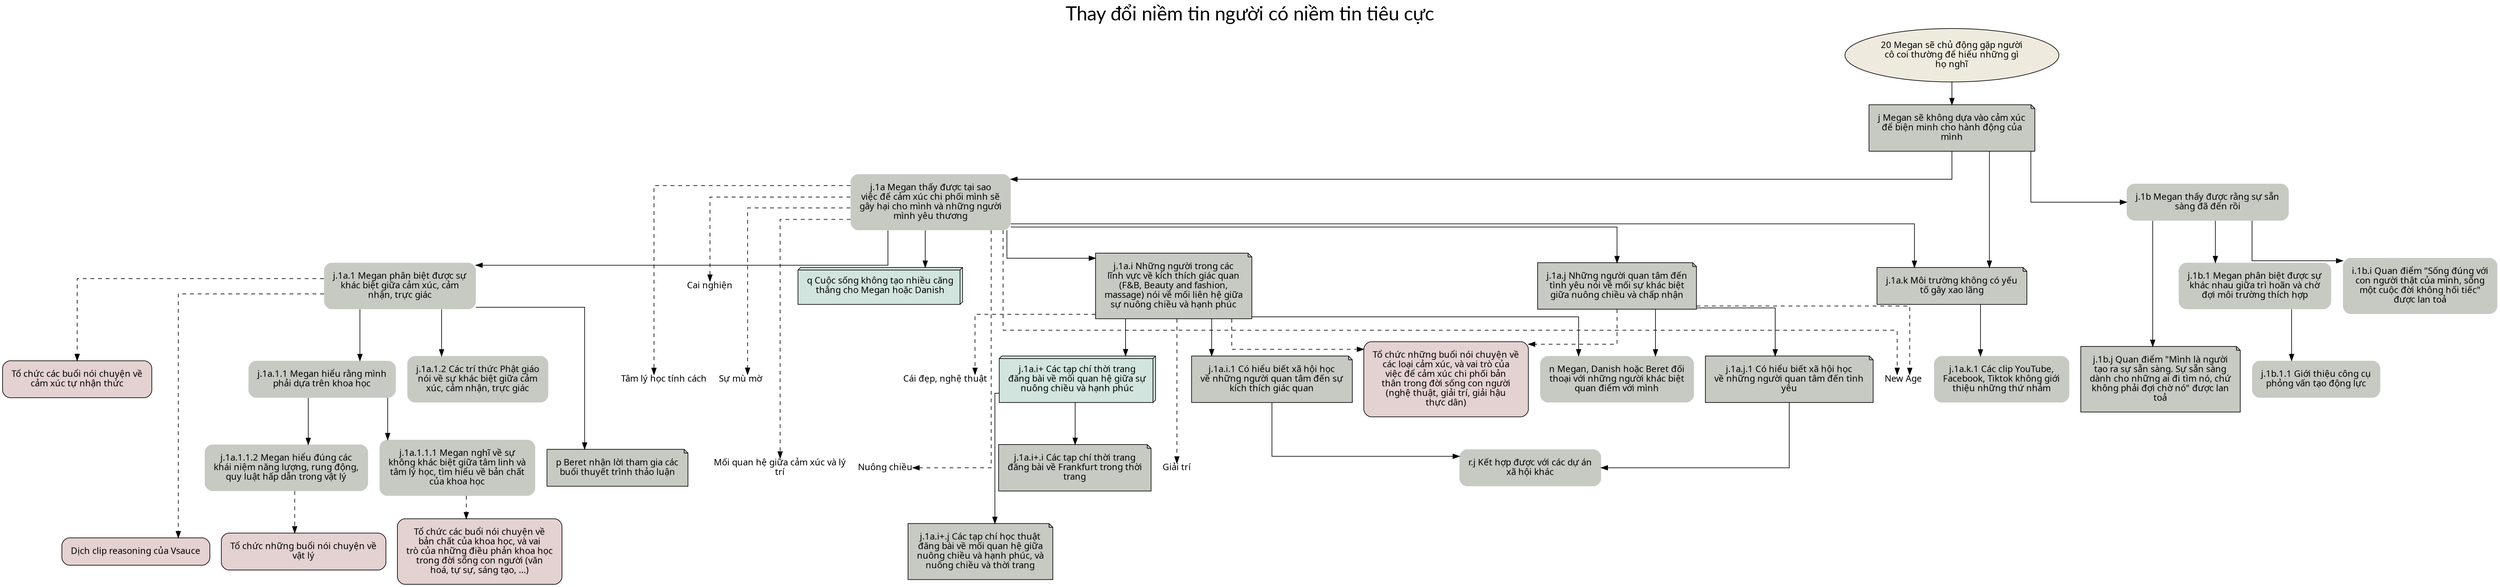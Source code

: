 digraph branch_j {
	graph [fontname=Lato,
		fontsize=30,
		label="Thay đổi niềm tin người có niềm tin tiêu cực",
		labelloc=t,
		overlap=false,
		sep=10,
		splines=ortho,
		style=rounded
	];
	node [fillcolor="#c6cac3",
		fontname="SVN-Avo",
		margin=0.2,
		shape=plaintext,
		style="filled, rounded"
	];
	edge [penwidth=1,
		style=""
	];
	"20 Megan sẽ chủ động gặp người cô coi thường để hiểu những gì họ nghĩ"	[fillcolor="#EEEADD",
		label="20 Megan sẽ chủ động gặp người\ncô coi thường để hiểu những gì\nhọ nghĩ",
		margin=0.1,
		shape=oval];
	"j Megan sẽ không dựa vào cảm xúc để biện minh cho hành động của mình"	[label="j Megan sẽ không dựa vào cảm xúc\nđể biện minh cho hành động của\nmình",
		shape=note,
		style=filled];
	"20 Megan sẽ chủ động gặp người cô coi thường để hiểu những gì họ nghĩ" -> "j Megan sẽ không dựa vào cảm xúc để biện minh cho hành động của mình"	[minlen=1];
	"r.j Kết hợp được với các dự án xã hội khác"	[label="r.j Kết hợp được với các dự án\nxã hội khác"];
	"j.1b.1.1 Giới thiệu công cụ phỏng vấn tạo động lực"	[label="j.1b.1.1 Giới thiệu công cụ\nphỏng vấn tạo động lực"];
	"j.1b.1 Megan phân biệt được sự khác nhau giữa trì hoãn và chờ đợi môi trường thích hợp"	[label="j.1b.1 Megan phân biệt được sự\nkhác nhau giữa trì hoãn và chờ\nđợi môi trường thích hợp"];
	"j.1b.1 Megan phân biệt được sự khác nhau giữa trì hoãn và chờ đợi môi trường thích hợp" -> "j.1b.1.1 Giới thiệu công cụ phỏng vấn tạo động lực"	[minlen=1];
	"j.1a.k.1 Các clip YouTube, Facebook, Tiktok không giới thiệu những thứ nhảm"	[label="j.1a.k.1 Các clip YouTube,\nFacebook, Tiktok không giới\nthiệu những thứ nhảm"];
	"n Megan, Danish hoặc Beret đối thoại với những người khác biệt quan điểm với mình"	[label="n Megan, Danish hoặc Beret đối\nthoại với những người khác biệt\nquan điểm với mình"];
	"j.1a.1.1.1 Megan nghĩ về sự không khác biệt giữa tâm linh và tâm lý học, tìm hiểu về bản chất của khoa \
học"	[label="j.1a.1.1.1 Megan nghĩ về sự\nkhông khác biệt giữa tâm linh và\ntâm lý học, tìm hiểu về bản chất\ncủa \
khoa học"];
	"Tổ chức các buổi nói chuyện về bản chất của khoa học, và vai trò của những điều phản khoa học trong \
đời sống con người (văn hoá, tự sự, sáng tạo, ...)"	[fillcolor="#E4D1D1",
		label="Tổ chức các buổi nói chuyện về\nbản chất của khoa học, và vai\ntrò của những điều phản khoa học\ntrong \
đời sống con người (văn\nhoá, tự sự, sáng tạo, ...)",
		shape=polygon];
	"j.1a.1.1.1 Megan nghĩ về sự không khác biệt giữa tâm linh và tâm lý học, tìm hiểu về bản chất của khoa \
học" -> "Tổ chức các buổi nói chuyện về bản chất của khoa học, và vai trò của những điều phản khoa học trong \
đời sống con người (văn hoá, tự sự, sáng tạo, ...)"	[minlen=1,
		style=dashed];
	"j.1a.1.1.2 Megan hiểu đúng các khái niệm năng lượng, rung động, quy luật hấp dẫn trong vật lý"	[label="j.1a.1.1.2 Megan hiểu đúng các\nkhái niệm năng lượng, rung động,\nquy luật hấp dẫn trong vật lý"];
	"Tổ chức những buổi nói chuyện về vật lý"	[fillcolor="#E4D1D1",
		label="Tổ chức những buổi nói chuyện về\nvật lý",
		shape=polygon];
	"j.1a.1.1.2 Megan hiểu đúng các khái niệm năng lượng, rung động, quy luật hấp dẫn trong vật lý" -> "Tổ chức những buổi nói chuyện về vật lý"	[minlen=1,
		style=dashed];
	"j.1a.1.1 Megan hiểu rằng mình phải dựa trên khoa học"	[label="j.1a.1.1 Megan hiểu rằng mình\nphải dựa trên khoa học"];
	"j.1a.1.1 Megan hiểu rằng mình phải dựa trên khoa học" -> "j.1a.1.1.1 Megan nghĩ về sự không khác biệt giữa tâm linh và tâm lý học, tìm hiểu về bản chất của khoa \
học";
	"j.1a.1.1 Megan hiểu rằng mình phải dựa trên khoa học" -> "j.1a.1.1.2 Megan hiểu đúng các khái niệm năng lượng, rung động, quy luật hấp dẫn trong vật lý";
	"j.1a.1.2 Các trí thức Phật giáo nói về sự khác biệt giữa cảm xúc, cảm nhận, trực giác"	[label="j.1a.1.2 Các trí thức Phật giáo\nnói về sự khác biệt giữa cảm\nxúc, cảm nhận, trực giác"];
	"j.1a.1 Megan phân biệt được sự khác biệt giữa cảm xúc, cảm nhận, trực giác"	[label="j.1a.1 Megan phân biệt được sự\nkhác biệt giữa cảm xúc, cảm\nnhận, trực giác"];
	"j.1a.1 Megan phân biệt được sự khác biệt giữa cảm xúc, cảm nhận, trực giác" -> "j.1a.1.1 Megan hiểu rằng mình phải dựa trên khoa học";
	"j.1a.1 Megan phân biệt được sự khác biệt giữa cảm xúc, cảm nhận, trực giác" -> "j.1a.1.2 Các trí thức Phật giáo nói về sự khác biệt giữa cảm xúc, cảm nhận, trực giác"	[minlen=1];
	"p Beret nhận lời tham gia các buổi thuyết trình thảo luận"	[label="p Beret nhận lời tham gia các\nbuổi thuyết trình thảo luận",
		shape=note,
		style=filled];
	"j.1a.1 Megan phân biệt được sự khác biệt giữa cảm xúc, cảm nhận, trực giác" -> "p Beret nhận lời tham gia các buổi thuyết trình thảo luận"	[minlen=2];
	"Dịch clip reasoning của Vsauce"	[fillcolor="#E4D1D1",
		label="Dịch clip reasoning của Vsauce",
		shape=polygon];
	"j.1a.1 Megan phân biệt được sự khác biệt giữa cảm xúc, cảm nhận, trực giác" -> "Dịch clip reasoning của Vsauce"	[minlen=3,
		style=dashed];
	"Tổ chức các buổi nói chuyện về cảm xúc tự nhận thức"	[fillcolor="#E4D1D1",
		label="Tổ chức các buổi nói chuyện về\ncảm xúc tự nhận thức",
		shape=polygon];
	"j.1a.1 Megan phân biệt được sự khác biệt giữa cảm xúc, cảm nhận, trực giác" -> "Tổ chức các buổi nói chuyện về cảm xúc tự nhận thức"	[minlen=1,
		style=dashed];
	"j.1a Megan thấy được tại sao việc để cảm xúc chi phối mình sẽ gây hại cho mình và những người mình \
yêu thương"	[label="j.1a Megan thấy được tại sao\nviệc để cảm xúc chi phối mình sẽ\ngây hại cho mình và những người\nmình \
yêu thương"];
	"j.1a Megan thấy được tại sao việc để cảm xúc chi phối mình sẽ gây hại cho mình và những người mình \
yêu thương" -> "j.1a.1 Megan phân biệt được sự khác biệt giữa cảm xúc, cảm nhận, trực giác";
	"q Cuộc sống không tạo nhiều căng thẳng cho Megan hoặc Danish"	[fillcolor="#D1E4DD",
		label="q Cuộc sống không tạo nhiều căng\nthẳng cho Megan hoặc Danish",
		shape=box3d];
	"j.1a Megan thấy được tại sao việc để cảm xúc chi phối mình sẽ gây hại cho mình và những người mình \
yêu thương" -> "q Cuộc sống không tạo nhiều căng thẳng cho Megan hoặc Danish"	[minlen=1];
	"j.1a.i Những người trong các lĩnh vực về kích thích giác quan (F&B, Beauty and fashion, massage) nói về mối liên \
hệ giữa sự nuông chiều và hạnh phúc"	[label="j.1a.i Những người trong các\nlĩnh vực về kích thích giác quan\n(F&B, Beauty and fashion,\nmassage) nói về mối \
liên hệ giữa\nsự nuông chiều và hạnh phúc",
		shape=note,
		style=filled];
	"j.1a Megan thấy được tại sao việc để cảm xúc chi phối mình sẽ gây hại cho mình và những người mình \
yêu thương" -> "j.1a.i Những người trong các lĩnh vực về kích thích giác quan (F&B, Beauty and fashion, massage) nói về mối liên \
hệ giữa sự nuông chiều và hạnh phúc";
	"j.1a.j Những người quan tâm đến tình yêu nói về mối sự khác biệt giữa nuông chiều và chấp nhận"	[label="j.1a.j Những người quan tâm đến\ntình yêu nói về mối sự khác biệt\ngiữa nuông chiều và chấp nhận",
		shape=note,
		style=filled];
	"j.1a Megan thấy được tại sao việc để cảm xúc chi phối mình sẽ gây hại cho mình và những người mình \
yêu thương" -> "j.1a.j Những người quan tâm đến tình yêu nói về mối sự khác biệt giữa nuông chiều và chấp nhận";
	"j.1a.k Môi trường không có yếu tố gây xao lãng"	[label="j.1a.k Môi trường không có yếu\ntố gây xao lãng",
		shape=note,
		style=filled];
	"j.1a Megan thấy được tại sao việc để cảm xúc chi phối mình sẽ gây hại cho mình và những người mình \
yêu thương" -> "j.1a.k Môi trường không có yếu tố gây xao lãng";
	"New Age"	[fillcolor=white,
		label="New Age",
		shape=plain];
	"j.1a Megan thấy được tại sao việc để cảm xúc chi phối mình sẽ gây hại cho mình và những người mình \
yêu thương" -> "New Age"	[style=dashed];
	"Tâm lý học tính cách"	[fillcolor=white,
		label="Tâm lý học tính cách",
		shape=plain];
	"j.1a Megan thấy được tại sao việc để cảm xúc chi phối mình sẽ gây hại cho mình và những người mình \
yêu thương" -> "Tâm lý học tính cách"	[minlen=2,
		style=dashed];
	"Mối quan hệ giữa cảm xúc và lý trí"	[fillcolor=white,
		label="Mối quan hệ giữa cảm xúc và lý\ntrí",
		shape=plain];
	"j.1a Megan thấy được tại sao việc để cảm xúc chi phối mình sẽ gây hại cho mình và những người mình \
yêu thương" -> "Mối quan hệ giữa cảm xúc và lý trí"	[minlen=3,
		style=dashed];
	"Cai nghiện"	[fillcolor=white,
		label="Cai nghiện",
		shape=plain];
	"j.1a Megan thấy được tại sao việc để cảm xúc chi phối mình sẽ gây hại cho mình và những người mình \
yêu thương" -> "Cai nghiện"	[minlen=1,
		style=dashed];
	"Sự mù mờ"	[fillcolor=white,
		label="Sự mù mờ",
		shape=plain];
	"j.1a Megan thấy được tại sao việc để cảm xúc chi phối mình sẽ gây hại cho mình và những người mình \
yêu thương" -> "Sự mù mờ"	[minlen=2,
		style=dashed];
	"Nuông chiều"	[fillcolor=white,
		label="Nuông chiều",
		shape=plain];
	"j.1a Megan thấy được tại sao việc để cảm xúc chi phối mình sẽ gây hại cho mình và những người mình \
yêu thương" -> "Nuông chiều"	[minlen=3,
		style=dashed];
	"j.1b Megan thấy được rằng sự sẵn sàng đã đến rồi"	[label="j.1b Megan thấy được rằng sự sẵn\nsàng đã đến rồi"];
	"j.1b Megan thấy được rằng sự sẵn sàng đã đến rồi" -> "j.1b.1 Megan phân biệt được sự khác nhau giữa trì hoãn và chờ đợi môi trường thích hợp";
	"i.1b.i Quan điểm ❝Sống đúng với con người thật của mình, sống một cuộc đời không hối tiếc❞ được \
lan toả"	[label="i.1b.i Quan điểm \"Sống đúng với\ncon người thật của mình, sống\nmột cuộc đời không hối tiếc\"\nđược \
lan toả"];
	"j.1b Megan thấy được rằng sự sẵn sàng đã đến rồi" -> "i.1b.i Quan điểm ❝Sống đúng với con người thật của mình, sống một cuộc đời không hối tiếc❞ được \
lan toả"	[minlen=1];
	"j.1b.j Quan điểm ❝Mình là người tạo ra sự sẵn sàng. Sự sẵn sàng dành cho những ai đi tìm nó, chứ không \
phải đợi chờ nó❞ được lan toả"	[label="j.1b.j Quan điểm \"Mình là người\ntạo ra sự sẵn sàng. Sự sẵn sàng\ndành cho những ai đi tìm nó, chứ\nkhông \
phải đợi chờ nó\" được lan\ntoả",
		shape=note,
		style=filled];
	"j.1b Megan thấy được rằng sự sẵn sàng đã đến rồi" -> "j.1b.j Quan điểm ❝Mình là người tạo ra sự sẵn sàng. Sự sẵn sàng dành cho những ai đi tìm nó, chứ không \
phải đợi chờ nó❞ được lan toả"	[minlen=2];
	"j.1a.i+ Các tạp chí thời trang đăng bài về mối quan hệ giữa sự nuông chiều và hạnh phúc"	[fillcolor="#D1E4DD",
		label="j.1a.i+ Các tạp chí thời trang\nđăng bài về mối quan hệ giữa sự\nnuông chiều và hạnh phúc",
		shape=box3d];
	"j.1a.i+.i Các tạp chí thời trang đăng bài về Frankfurt trong thời trang"	[label="j.1a.i+.i Các tạp chí thời trang\nđăng bài về Frankfurt trong thời\ntrang",
		shape=note,
		style=filled];
	"j.1a.i+ Các tạp chí thời trang đăng bài về mối quan hệ giữa sự nuông chiều và hạnh phúc" -> "j.1a.i+.i Các tạp chí thời trang đăng bài về Frankfurt trong thời trang"	[minlen=1];
	"j.1a.i+.j Các tạp chí học thuật đăng bài về mối quan hệ giữa nuông chiều và hạnh phúc, và nuông chiều \
và thời trang"	[label="j.1a.i+.j Các tạp chí học thuật\nđăng bài về mối quan hệ giữa\nnuông chiều và hạnh phúc, và\nnuông chiều \
và thời trang",
		shape=note,
		style=filled];
	"j.1a.i+ Các tạp chí thời trang đăng bài về mối quan hệ giữa sự nuông chiều và hạnh phúc" -> "j.1a.i+.j Các tạp chí học thuật đăng bài về mối quan hệ giữa nuông chiều và hạnh phúc, và nuông chiều \
và thời trang"	[minlen=2];
	"j.1a.j.1 Có hiểu biết xã hội học về những người quan tâm đến tình yêu"	[label="j.1a.j.1 Có hiểu biết xã hội học\nvề những người quan tâm đến tình\nyêu",
		shape=note,
		style=filled];
	"j.1a.j.1 Có hiểu biết xã hội học về những người quan tâm đến tình yêu" -> "r.j Kết hợp được với các dự án xã hội khác";
	"j.1a.i.1 Có hiểu biết xã hội học về những người quan tâm đến sự kích thích giác quan"	[label="j.1a.i.1 Có hiểu biết xã hội học\nvề những người quan tâm đến sự\nkích thích giác quan",
		shape=note,
		style=filled];
	"j.1a.i.1 Có hiểu biết xã hội học về những người quan tâm đến sự kích thích giác quan" -> "r.j Kết hợp được với các dự án xã hội khác";
	"j.1a.i Những người trong các lĩnh vực về kích thích giác quan (F&B, Beauty and fashion, massage) nói về mối liên \
hệ giữa sự nuông chiều và hạnh phúc" -> "n Megan, Danish hoặc Beret đối thoại với những người khác biệt quan điểm với mình";
	"j.1a.i Những người trong các lĩnh vực về kích thích giác quan (F&B, Beauty and fashion, massage) nói về mối liên \
hệ giữa sự nuông chiều và hạnh phúc" -> "j.1a.i+ Các tạp chí thời trang đăng bài về mối quan hệ giữa sự nuông chiều và hạnh phúc";
	"j.1a.i Những người trong các lĩnh vực về kích thích giác quan (F&B, Beauty and fashion, massage) nói về mối liên \
hệ giữa sự nuông chiều và hạnh phúc" -> "j.1a.i.1 Có hiểu biết xã hội học về những người quan tâm đến sự kích thích giác quan";
	"Cái đẹp, nghệ thuật"	[fillcolor=white,
		label="Cái đẹp, nghệ thuật",
		shape=plain];
	"j.1a.i Những người trong các lĩnh vực về kích thích giác quan (F&B, Beauty and fashion, massage) nói về mối liên \
hệ giữa sự nuông chiều và hạnh phúc" -> "Cái đẹp, nghệ thuật"	[minlen=1,
		style=dashed];
	"Giải trí"	[fillcolor=white,
		label="Giải trí",
		shape=plain];
	"j.1a.i Những người trong các lĩnh vực về kích thích giác quan (F&B, Beauty and fashion, massage) nói về mối liên \
hệ giữa sự nuông chiều và hạnh phúc" -> "Giải trí"	[minlen=2,
		style=dashed];
	"Tổ chức những buổi nói chuyện về các loại cảm xúc, và vai trò của việc để cảm xúc chi phối bản \
thân trong đời sống con người (nghệ thuật, giải trí, giải hậu thực dân)"	[fillcolor="#E4D1D1",
		label="Tổ chức những buổi nói chuyện về\ncác loại cảm xúc, và vai trò của\nviệc để cảm xúc chi phối bản\nthân \
trong đời sống con người\n(nghệ thuật, giải trí, giải hậu\nthực dân)",
		shape=polygon];
	"j.1a.i Những người trong các lĩnh vực về kích thích giác quan (F&B, Beauty and fashion, massage) nói về mối liên \
hệ giữa sự nuông chiều và hạnh phúc" -> "Tổ chức những buổi nói chuyện về các loại cảm xúc, và vai trò của việc để cảm xúc chi phối bản \
thân trong đời sống con người (nghệ thuật, giải trí, giải hậu thực dân)"	[style=dashed];
	"j.1a.j Những người quan tâm đến tình yêu nói về mối sự khác biệt giữa nuông chiều và chấp nhận" -> "n Megan, Danish hoặc Beret đối thoại với những người khác biệt quan điểm với mình";
	"j.1a.j Những người quan tâm đến tình yêu nói về mối sự khác biệt giữa nuông chiều và chấp nhận" -> "j.1a.j.1 Có hiểu biết xã hội học về những người quan tâm đến tình yêu";
	"j.1a.j Những người quan tâm đến tình yêu nói về mối sự khác biệt giữa nuông chiều và chấp nhận" -> "New Age"	[style=dashed];
	"j.1a.j Những người quan tâm đến tình yêu nói về mối sự khác biệt giữa nuông chiều và chấp nhận" -> "Tổ chức những buổi nói chuyện về các loại cảm xúc, và vai trò của việc để cảm xúc chi phối bản \
thân trong đời sống con người (nghệ thuật, giải trí, giải hậu thực dân)"	[style=dashed];
	"j.1a.k Môi trường không có yếu tố gây xao lãng" -> "j.1a.k.1 Các clip YouTube, Facebook, Tiktok không giới thiệu những thứ nhảm"	[minlen=1];
	"j Megan sẽ không dựa vào cảm xúc để biện minh cho hành động của mình" -> "j.1a Megan thấy được tại sao việc để cảm xúc chi phối mình sẽ gây hại cho mình và những người mình \
yêu thương";
	"j Megan sẽ không dựa vào cảm xúc để biện minh cho hành động của mình" -> "j.1b Megan thấy được rằng sự sẵn sàng đã đến rồi";
	"j Megan sẽ không dựa vào cảm xúc để biện minh cho hành động của mình" -> "j.1a.k Môi trường không có yếu tố gây xao lãng";
}
